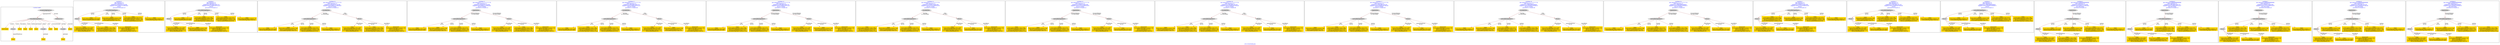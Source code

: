 digraph n0 {
fontcolor="blue"
remincross="true"
label="s10-s-18-artworks.json"
subgraph cluster_0 {
label="1-correct model"
n2[style="filled",color="white",fillcolor="lightgray",label="CulturalHeritageObject1"];
n3[shape="plaintext",style="filled",fillcolor="gold",label="dateCreated"];
n4[style="filled",color="white",fillcolor="lightgray",label="Person1"];
n5[shape="plaintext",style="filled",fillcolor="gold",label="values"];
n6[shape="plaintext",style="filled",fillcolor="gold",label="values"];
n7[shape="plaintext",style="filled",fillcolor="gold",label="values"];
n8[shape="plaintext",style="filled",fillcolor="gold",label="values"];
n9[style="filled",color="white",fillcolor="lightgray",label="Concept1"];
n10[shape="plaintext",style="filled",fillcolor="gold",label="values"];
n11[shape="plaintext",style="filled",fillcolor="gold",label="values"];
n12[style="filled",color="white",fillcolor="lightgray",label="Concept2"];
n13[shape="plaintext",style="filled",fillcolor="gold",label="values"];
n14[style="filled",color="white",fillcolor="lightgray",label="EuropeanaAggregation1"];
n15[style="filled",color="white",fillcolor="lightgray",label="WebResource1"];
n16[shape="plaintext",style="filled",fillcolor="gold",label="values"];
n17[shape="plaintext",style="filled",fillcolor="gold",label="values"];
n18[shape="plaintext",style="filled",fillcolor="gold",label="values"];
}
subgraph cluster_1 {
label="candidate 0\nlink coherence:1.0\nnode coherence:1.0\nconfidence:0.4618207817421082\nmapping score:0.6063212129616552\ncost:8.0\n-precision:0.38-recall:0.19"
n20[style="filled",color="white",fillcolor="lightgray",label="CulturalHeritageObject1"];
n21[style="filled",color="white",fillcolor="lightgray",label="Person1"];
n22[shape="plaintext",style="filled",fillcolor="gold",label="values\n[CulturalHeritageObject,title,0.999]\n[Person,nameOfThePerson,0.001]\n[CulturalHeritageObject,medium,0.001]\n[Person,dateOfDeath,0.0]"];
n23[shape="plaintext",style="filled",fillcolor="gold",label="values\n[CulturalHeritageObject,title,0.396]\n[CulturalHeritageObject,extent,0.296]\n[Person,nameOfThePerson,0.279]\n[CulturalHeritageObject,medium,0.028]"];
n24[shape="plaintext",style="filled",fillcolor="gold",label="values\n[CulturalHeritageObject,title,0.932]\n[Person,nameOfThePerson,0.068]"];
n25[shape="plaintext",style="filled",fillcolor="gold",label="values\n[CulturalHeritageObject,extent,0.789]\n[Person,nameOfThePerson,0.201]\n[CulturalHeritageObject,title,0.01]"];
n26[shape="plaintext",style="filled",fillcolor="gold",label="dateCreated\n[CulturalHeritageObject,created,0.758]\n[Person,dateOfBirth,0.127]\n[Person,dateOfDeath,0.115]\n[CulturalHeritageObject,title,0.0]"];
n27[shape="plaintext",style="filled",fillcolor="gold",label="values\n[CulturalHeritageObject,title,0.674]\n[CulturalHeritageObject,extent,0.142]\n[CulturalHeritageObject,created,0.105]\n[Person,nameOfThePerson,0.079]"];
n28[shape="plaintext",style="filled",fillcolor="gold",label="values\n[CulturalHeritageObject,medium,1.0]\n[CulturalHeritageObject,title,0.0]"];
}
subgraph cluster_2 {
label="candidate 1\nlink coherence:1.0\nnode coherence:1.0\nconfidence:0.3801396132007179\nmapping score:0.5790941567811917\ncost:8.0\n-precision:0.25-recall:0.12"
n30[style="filled",color="white",fillcolor="lightgray",label="CulturalHeritageObject1"];
n31[style="filled",color="white",fillcolor="lightgray",label="Person1"];
n32[shape="plaintext",style="filled",fillcolor="gold",label="values\n[CulturalHeritageObject,title,0.999]\n[Person,nameOfThePerson,0.001]\n[CulturalHeritageObject,medium,0.001]\n[Person,dateOfDeath,0.0]"];
n33[shape="plaintext",style="filled",fillcolor="gold",label="values\n[CulturalHeritageObject,extent,0.789]\n[Person,nameOfThePerson,0.201]\n[CulturalHeritageObject,title,0.01]"];
n34[shape="plaintext",style="filled",fillcolor="gold",label="values\n[CulturalHeritageObject,title,0.932]\n[Person,nameOfThePerson,0.068]"];
n35[shape="plaintext",style="filled",fillcolor="gold",label="dateCreated\n[CulturalHeritageObject,created,0.758]\n[Person,dateOfBirth,0.127]\n[Person,dateOfDeath,0.115]\n[CulturalHeritageObject,title,0.0]"];
n36[shape="plaintext",style="filled",fillcolor="gold",label="values\n[CulturalHeritageObject,title,0.396]\n[CulturalHeritageObject,extent,0.296]\n[Person,nameOfThePerson,0.279]\n[CulturalHeritageObject,medium,0.028]"];
n37[shape="plaintext",style="filled",fillcolor="gold",label="values\n[CulturalHeritageObject,title,0.674]\n[CulturalHeritageObject,extent,0.142]\n[CulturalHeritageObject,created,0.105]\n[Person,nameOfThePerson,0.079]"];
n38[shape="plaintext",style="filled",fillcolor="gold",label="values\n[CulturalHeritageObject,medium,1.0]\n[CulturalHeritageObject,title,0.0]"];
}
subgraph cluster_3 {
label="candidate 10\nlink coherence:0.7777777777777778\nnode coherence:1.0\nconfidence:0.4618207817421082\nmapping score:0.6063212129616552\ncost:207.010002\n-precision:0.22-recall:0.12"
n40[style="filled",color="white",fillcolor="lightgray",label="ProvidedCHO1"];
n41[style="filled",color="white",fillcolor="lightgray",label="CulturalHeritageObject1"];
n42[style="filled",color="white",fillcolor="lightgray",label="Person1"];
n43[shape="plaintext",style="filled",fillcolor="gold",label="values\n[CulturalHeritageObject,title,0.999]\n[Person,nameOfThePerson,0.001]\n[CulturalHeritageObject,medium,0.001]\n[Person,dateOfDeath,0.0]"];
n44[shape="plaintext",style="filled",fillcolor="gold",label="values\n[CulturalHeritageObject,title,0.396]\n[CulturalHeritageObject,extent,0.296]\n[Person,nameOfThePerson,0.279]\n[CulturalHeritageObject,medium,0.028]"];
n45[shape="plaintext",style="filled",fillcolor="gold",label="values\n[CulturalHeritageObject,title,0.932]\n[Person,nameOfThePerson,0.068]"];
n46[shape="plaintext",style="filled",fillcolor="gold",label="values\n[CulturalHeritageObject,extent,0.789]\n[Person,nameOfThePerson,0.201]\n[CulturalHeritageObject,title,0.01]"];
n47[shape="plaintext",style="filled",fillcolor="gold",label="dateCreated\n[CulturalHeritageObject,created,0.758]\n[Person,dateOfBirth,0.127]\n[Person,dateOfDeath,0.115]\n[CulturalHeritageObject,title,0.0]"];
n48[shape="plaintext",style="filled",fillcolor="gold",label="values\n[CulturalHeritageObject,title,0.674]\n[CulturalHeritageObject,extent,0.142]\n[CulturalHeritageObject,created,0.105]\n[Person,nameOfThePerson,0.079]"];
n49[shape="plaintext",style="filled",fillcolor="gold",label="values\n[CulturalHeritageObject,medium,1.0]\n[CulturalHeritageObject,title,0.0]"];
}
subgraph cluster_4 {
label="candidate 11\nlink coherence:0.7777777777777778\nnode coherence:1.0\nconfidence:0.4618207817421082\nmapping score:0.6063212129616552\ncost:207.020004\n-precision:0.22-recall:0.12"
n51[style="filled",color="white",fillcolor="lightgray",label="Organization1"];
n52[style="filled",color="white",fillcolor="lightgray",label="CulturalHeritageObject1"];
n53[style="filled",color="white",fillcolor="lightgray",label="Person1"];
n54[shape="plaintext",style="filled",fillcolor="gold",label="values\n[CulturalHeritageObject,title,0.999]\n[Person,nameOfThePerson,0.001]\n[CulturalHeritageObject,medium,0.001]\n[Person,dateOfDeath,0.0]"];
n55[shape="plaintext",style="filled",fillcolor="gold",label="values\n[CulturalHeritageObject,title,0.396]\n[CulturalHeritageObject,extent,0.296]\n[Person,nameOfThePerson,0.279]\n[CulturalHeritageObject,medium,0.028]"];
n56[shape="plaintext",style="filled",fillcolor="gold",label="values\n[CulturalHeritageObject,title,0.932]\n[Person,nameOfThePerson,0.068]"];
n57[shape="plaintext",style="filled",fillcolor="gold",label="values\n[CulturalHeritageObject,extent,0.789]\n[Person,nameOfThePerson,0.201]\n[CulturalHeritageObject,title,0.01]"];
n58[shape="plaintext",style="filled",fillcolor="gold",label="dateCreated\n[CulturalHeritageObject,created,0.758]\n[Person,dateOfBirth,0.127]\n[Person,dateOfDeath,0.115]\n[CulturalHeritageObject,title,0.0]"];
n59[shape="plaintext",style="filled",fillcolor="gold",label="values\n[CulturalHeritageObject,title,0.674]\n[CulturalHeritageObject,extent,0.142]\n[CulturalHeritageObject,created,0.105]\n[Person,nameOfThePerson,0.079]"];
n60[shape="plaintext",style="filled",fillcolor="gold",label="values\n[CulturalHeritageObject,medium,1.0]\n[CulturalHeritageObject,title,0.0]"];
}
subgraph cluster_5 {
label="candidate 12\nlink coherence:0.7777777777777778\nnode coherence:1.0\nconfidence:0.3801396132007179\nmapping score:0.5790941567811917\ncost:207.010002\n-precision:0.11-recall:0.06"
n62[style="filled",color="white",fillcolor="lightgray",label="ProvidedCHO1"];
n63[style="filled",color="white",fillcolor="lightgray",label="CulturalHeritageObject1"];
n64[style="filled",color="white",fillcolor="lightgray",label="Person1"];
n65[shape="plaintext",style="filled",fillcolor="gold",label="values\n[CulturalHeritageObject,title,0.999]\n[Person,nameOfThePerson,0.001]\n[CulturalHeritageObject,medium,0.001]\n[Person,dateOfDeath,0.0]"];
n66[shape="plaintext",style="filled",fillcolor="gold",label="values\n[CulturalHeritageObject,extent,0.789]\n[Person,nameOfThePerson,0.201]\n[CulturalHeritageObject,title,0.01]"];
n67[shape="plaintext",style="filled",fillcolor="gold",label="values\n[CulturalHeritageObject,title,0.932]\n[Person,nameOfThePerson,0.068]"];
n68[shape="plaintext",style="filled",fillcolor="gold",label="dateCreated\n[CulturalHeritageObject,created,0.758]\n[Person,dateOfBirth,0.127]\n[Person,dateOfDeath,0.115]\n[CulturalHeritageObject,title,0.0]"];
n69[shape="plaintext",style="filled",fillcolor="gold",label="values\n[CulturalHeritageObject,title,0.396]\n[CulturalHeritageObject,extent,0.296]\n[Person,nameOfThePerson,0.279]\n[CulturalHeritageObject,medium,0.028]"];
n70[shape="plaintext",style="filled",fillcolor="gold",label="values\n[CulturalHeritageObject,title,0.674]\n[CulturalHeritageObject,extent,0.142]\n[CulturalHeritageObject,created,0.105]\n[Person,nameOfThePerson,0.079]"];
n71[shape="plaintext",style="filled",fillcolor="gold",label="values\n[CulturalHeritageObject,medium,1.0]\n[CulturalHeritageObject,title,0.0]"];
}
subgraph cluster_6 {
label="candidate 13\nlink coherence:0.7777777777777778\nnode coherence:1.0\nconfidence:0.3801396132007179\nmapping score:0.5790941567811917\ncost:207.020004\n-precision:0.11-recall:0.06"
n73[style="filled",color="white",fillcolor="lightgray",label="Organization1"];
n74[style="filled",color="white",fillcolor="lightgray",label="CulturalHeritageObject1"];
n75[style="filled",color="white",fillcolor="lightgray",label="Person1"];
n76[shape="plaintext",style="filled",fillcolor="gold",label="values\n[CulturalHeritageObject,title,0.999]\n[Person,nameOfThePerson,0.001]\n[CulturalHeritageObject,medium,0.001]\n[Person,dateOfDeath,0.0]"];
n77[shape="plaintext",style="filled",fillcolor="gold",label="values\n[CulturalHeritageObject,extent,0.789]\n[Person,nameOfThePerson,0.201]\n[CulturalHeritageObject,title,0.01]"];
n78[shape="plaintext",style="filled",fillcolor="gold",label="values\n[CulturalHeritageObject,title,0.932]\n[Person,nameOfThePerson,0.068]"];
n79[shape="plaintext",style="filled",fillcolor="gold",label="dateCreated\n[CulturalHeritageObject,created,0.758]\n[Person,dateOfBirth,0.127]\n[Person,dateOfDeath,0.115]\n[CulturalHeritageObject,title,0.0]"];
n80[shape="plaintext",style="filled",fillcolor="gold",label="values\n[CulturalHeritageObject,title,0.396]\n[CulturalHeritageObject,extent,0.296]\n[Person,nameOfThePerson,0.279]\n[CulturalHeritageObject,medium,0.028]"];
n81[shape="plaintext",style="filled",fillcolor="gold",label="values\n[CulturalHeritageObject,title,0.674]\n[CulturalHeritageObject,extent,0.142]\n[CulturalHeritageObject,created,0.105]\n[Person,nameOfThePerson,0.079]"];
n82[shape="plaintext",style="filled",fillcolor="gold",label="values\n[CulturalHeritageObject,medium,1.0]\n[CulturalHeritageObject,title,0.0]"];
}
subgraph cluster_7 {
label="candidate 14\nlink coherence:0.7777777777777778\nnode coherence:1.0\nconfidence:0.3550811524627063\nmapping score:0.5707413365351878\ncost:207.010002\n-precision:0.22-recall:0.12"
n84[style="filled",color="white",fillcolor="lightgray",label="ProvidedCHO1"];
n85[style="filled",color="white",fillcolor="lightgray",label="CulturalHeritageObject1"];
n86[style="filled",color="white",fillcolor="lightgray",label="Person1"];
n87[shape="plaintext",style="filled",fillcolor="gold",label="values\n[CulturalHeritageObject,title,0.999]\n[Person,nameOfThePerson,0.001]\n[CulturalHeritageObject,medium,0.001]\n[Person,dateOfDeath,0.0]"];
n88[shape="plaintext",style="filled",fillcolor="gold",label="values\n[CulturalHeritageObject,title,0.932]\n[Person,nameOfThePerson,0.068]"];
n89[shape="plaintext",style="filled",fillcolor="gold",label="values\n[CulturalHeritageObject,title,0.396]\n[CulturalHeritageObject,extent,0.296]\n[Person,nameOfThePerson,0.279]\n[CulturalHeritageObject,medium,0.028]"];
n90[shape="plaintext",style="filled",fillcolor="gold",label="values\n[CulturalHeritageObject,extent,0.789]\n[Person,nameOfThePerson,0.201]\n[CulturalHeritageObject,title,0.01]"];
n91[shape="plaintext",style="filled",fillcolor="gold",label="dateCreated\n[CulturalHeritageObject,created,0.758]\n[Person,dateOfBirth,0.127]\n[Person,dateOfDeath,0.115]\n[CulturalHeritageObject,title,0.0]"];
n92[shape="plaintext",style="filled",fillcolor="gold",label="values\n[CulturalHeritageObject,title,0.674]\n[CulturalHeritageObject,extent,0.142]\n[CulturalHeritageObject,created,0.105]\n[Person,nameOfThePerson,0.079]"];
n93[shape="plaintext",style="filled",fillcolor="gold",label="values\n[CulturalHeritageObject,medium,1.0]\n[CulturalHeritageObject,title,0.0]"];
}
subgraph cluster_8 {
label="candidate 15\nlink coherence:0.7777777777777778\nnode coherence:1.0\nconfidence:0.3550811524627063\nmapping score:0.5707413365351878\ncost:207.020004\n-precision:0.22-recall:0.12"
n95[style="filled",color="white",fillcolor="lightgray",label="Organization1"];
n96[style="filled",color="white",fillcolor="lightgray",label="CulturalHeritageObject1"];
n97[style="filled",color="white",fillcolor="lightgray",label="Person1"];
n98[shape="plaintext",style="filled",fillcolor="gold",label="values\n[CulturalHeritageObject,title,0.999]\n[Person,nameOfThePerson,0.001]\n[CulturalHeritageObject,medium,0.001]\n[Person,dateOfDeath,0.0]"];
n99[shape="plaintext",style="filled",fillcolor="gold",label="values\n[CulturalHeritageObject,title,0.932]\n[Person,nameOfThePerson,0.068]"];
n100[shape="plaintext",style="filled",fillcolor="gold",label="values\n[CulturalHeritageObject,title,0.396]\n[CulturalHeritageObject,extent,0.296]\n[Person,nameOfThePerson,0.279]\n[CulturalHeritageObject,medium,0.028]"];
n101[shape="plaintext",style="filled",fillcolor="gold",label="values\n[CulturalHeritageObject,extent,0.789]\n[Person,nameOfThePerson,0.201]\n[CulturalHeritageObject,title,0.01]"];
n102[shape="plaintext",style="filled",fillcolor="gold",label="dateCreated\n[CulturalHeritageObject,created,0.758]\n[Person,dateOfBirth,0.127]\n[Person,dateOfDeath,0.115]\n[CulturalHeritageObject,title,0.0]"];
n103[shape="plaintext",style="filled",fillcolor="gold",label="values\n[CulturalHeritageObject,title,0.674]\n[CulturalHeritageObject,extent,0.142]\n[CulturalHeritageObject,created,0.105]\n[Person,nameOfThePerson,0.079]"];
n104[shape="plaintext",style="filled",fillcolor="gold",label="values\n[CulturalHeritageObject,medium,1.0]\n[CulturalHeritageObject,title,0.0]"];
}
subgraph cluster_9 {
label="candidate 16\nlink coherence:0.7777777777777778\nnode coherence:1.0\nconfidence:0.2293746971027197\nmapping score:0.5288391847485256\ncost:207.010002\n-precision:0.11-recall:0.06"
n106[style="filled",color="white",fillcolor="lightgray",label="ProvidedCHO1"];
n107[style="filled",color="white",fillcolor="lightgray",label="CulturalHeritageObject1"];
n108[style="filled",color="white",fillcolor="lightgray",label="Person1"];
n109[shape="plaintext",style="filled",fillcolor="gold",label="values\n[CulturalHeritageObject,title,0.999]\n[Person,nameOfThePerson,0.001]\n[CulturalHeritageObject,medium,0.001]\n[Person,dateOfDeath,0.0]"];
n110[shape="plaintext",style="filled",fillcolor="gold",label="values\n[CulturalHeritageObject,title,0.932]\n[Person,nameOfThePerson,0.068]"];
n111[shape="plaintext",style="filled",fillcolor="gold",label="values\n[CulturalHeritageObject,extent,0.789]\n[Person,nameOfThePerson,0.201]\n[CulturalHeritageObject,title,0.01]"];
n112[shape="plaintext",style="filled",fillcolor="gold",label="dateCreated\n[CulturalHeritageObject,created,0.758]\n[Person,dateOfBirth,0.127]\n[Person,dateOfDeath,0.115]\n[CulturalHeritageObject,title,0.0]"];
n113[shape="plaintext",style="filled",fillcolor="gold",label="values\n[CulturalHeritageObject,title,0.396]\n[CulturalHeritageObject,extent,0.296]\n[Person,nameOfThePerson,0.279]\n[CulturalHeritageObject,medium,0.028]"];
n114[shape="plaintext",style="filled",fillcolor="gold",label="values\n[CulturalHeritageObject,title,0.674]\n[CulturalHeritageObject,extent,0.142]\n[CulturalHeritageObject,created,0.105]\n[Person,nameOfThePerson,0.079]"];
n115[shape="plaintext",style="filled",fillcolor="gold",label="values\n[CulturalHeritageObject,medium,1.0]\n[CulturalHeritageObject,title,0.0]"];
}
subgraph cluster_10 {
label="candidate 17\nlink coherence:0.7777777777777778\nnode coherence:1.0\nconfidence:0.2293746971027197\nmapping score:0.5288391847485256\ncost:207.020004\n-precision:0.11-recall:0.06"
n117[style="filled",color="white",fillcolor="lightgray",label="Organization1"];
n118[style="filled",color="white",fillcolor="lightgray",label="CulturalHeritageObject1"];
n119[style="filled",color="white",fillcolor="lightgray",label="Person1"];
n120[shape="plaintext",style="filled",fillcolor="gold",label="values\n[CulturalHeritageObject,title,0.999]\n[Person,nameOfThePerson,0.001]\n[CulturalHeritageObject,medium,0.001]\n[Person,dateOfDeath,0.0]"];
n121[shape="plaintext",style="filled",fillcolor="gold",label="values\n[CulturalHeritageObject,title,0.932]\n[Person,nameOfThePerson,0.068]"];
n122[shape="plaintext",style="filled",fillcolor="gold",label="values\n[CulturalHeritageObject,extent,0.789]\n[Person,nameOfThePerson,0.201]\n[CulturalHeritageObject,title,0.01]"];
n123[shape="plaintext",style="filled",fillcolor="gold",label="dateCreated\n[CulturalHeritageObject,created,0.758]\n[Person,dateOfBirth,0.127]\n[Person,dateOfDeath,0.115]\n[CulturalHeritageObject,title,0.0]"];
n124[shape="plaintext",style="filled",fillcolor="gold",label="values\n[CulturalHeritageObject,title,0.396]\n[CulturalHeritageObject,extent,0.296]\n[Person,nameOfThePerson,0.279]\n[CulturalHeritageObject,medium,0.028]"];
n125[shape="plaintext",style="filled",fillcolor="gold",label="values\n[CulturalHeritageObject,title,0.674]\n[CulturalHeritageObject,extent,0.142]\n[CulturalHeritageObject,created,0.105]\n[Person,nameOfThePerson,0.079]"];
n126[shape="plaintext",style="filled",fillcolor="gold",label="values\n[CulturalHeritageObject,medium,1.0]\n[CulturalHeritageObject,title,0.0]"];
}
subgraph cluster_11 {
label="candidate 18\nlink coherence:0.7777777777777778\nnode coherence:1.0\nconfidence:0.15964259834506447\nmapping score:0.5055951518293073\ncost:207.010002\n-precision:0.11-recall:0.06"
n128[style="filled",color="white",fillcolor="lightgray",label="ProvidedCHO1"];
n129[style="filled",color="white",fillcolor="lightgray",label="CulturalHeritageObject1"];
n130[style="filled",color="white",fillcolor="lightgray",label="Person1"];
n131[shape="plaintext",style="filled",fillcolor="gold",label="values\n[CulturalHeritageObject,title,0.999]\n[Person,nameOfThePerson,0.001]\n[CulturalHeritageObject,medium,0.001]\n[Person,dateOfDeath,0.0]"];
n132[shape="plaintext",style="filled",fillcolor="gold",label="values\n[CulturalHeritageObject,title,0.932]\n[Person,nameOfThePerson,0.068]"];
n133[shape="plaintext",style="filled",fillcolor="gold",label="values\n[CulturalHeritageObject,medium,1.0]\n[CulturalHeritageObject,title,0.0]"];
n134[shape="plaintext",style="filled",fillcolor="gold",label="values\n[CulturalHeritageObject,extent,0.789]\n[Person,nameOfThePerson,0.201]\n[CulturalHeritageObject,title,0.01]"];
n135[shape="plaintext",style="filled",fillcolor="gold",label="dateCreated\n[CulturalHeritageObject,created,0.758]\n[Person,dateOfBirth,0.127]\n[Person,dateOfDeath,0.115]\n[CulturalHeritageObject,title,0.0]"];
n136[shape="plaintext",style="filled",fillcolor="gold",label="values\n[CulturalHeritageObject,title,0.674]\n[CulturalHeritageObject,extent,0.142]\n[CulturalHeritageObject,created,0.105]\n[Person,nameOfThePerson,0.079]"];
n137[shape="plaintext",style="filled",fillcolor="gold",label="values\n[CulturalHeritageObject,title,0.396]\n[CulturalHeritageObject,extent,0.296]\n[Person,nameOfThePerson,0.279]\n[CulturalHeritageObject,medium,0.028]"];
}
subgraph cluster_12 {
label="candidate 19\nlink coherence:0.7777777777777778\nnode coherence:1.0\nconfidence:0.15964259834506447\nmapping score:0.5055951518293073\ncost:207.020004\n-precision:0.11-recall:0.06"
n139[style="filled",color="white",fillcolor="lightgray",label="Organization1"];
n140[style="filled",color="white",fillcolor="lightgray",label="CulturalHeritageObject1"];
n141[style="filled",color="white",fillcolor="lightgray",label="Person1"];
n142[shape="plaintext",style="filled",fillcolor="gold",label="values\n[CulturalHeritageObject,title,0.999]\n[Person,nameOfThePerson,0.001]\n[CulturalHeritageObject,medium,0.001]\n[Person,dateOfDeath,0.0]"];
n143[shape="plaintext",style="filled",fillcolor="gold",label="values\n[CulturalHeritageObject,title,0.932]\n[Person,nameOfThePerson,0.068]"];
n144[shape="plaintext",style="filled",fillcolor="gold",label="values\n[CulturalHeritageObject,medium,1.0]\n[CulturalHeritageObject,title,0.0]"];
n145[shape="plaintext",style="filled",fillcolor="gold",label="values\n[CulturalHeritageObject,extent,0.789]\n[Person,nameOfThePerson,0.201]\n[CulturalHeritageObject,title,0.01]"];
n146[shape="plaintext",style="filled",fillcolor="gold",label="dateCreated\n[CulturalHeritageObject,created,0.758]\n[Person,dateOfBirth,0.127]\n[Person,dateOfDeath,0.115]\n[CulturalHeritageObject,title,0.0]"];
n147[shape="plaintext",style="filled",fillcolor="gold",label="values\n[CulturalHeritageObject,title,0.674]\n[CulturalHeritageObject,extent,0.142]\n[CulturalHeritageObject,created,0.105]\n[Person,nameOfThePerson,0.079]"];
n148[shape="plaintext",style="filled",fillcolor="gold",label="values\n[CulturalHeritageObject,title,0.396]\n[CulturalHeritageObject,extent,0.296]\n[Person,nameOfThePerson,0.279]\n[CulturalHeritageObject,medium,0.028]"];
}
subgraph cluster_13 {
label="candidate 2\nlink coherence:1.0\nnode coherence:1.0\nconfidence:0.3550811524627063\nmapping score:0.5707413365351878\ncost:8.0\n-precision:0.38-recall:0.19"
n150[style="filled",color="white",fillcolor="lightgray",label="CulturalHeritageObject1"];
n151[style="filled",color="white",fillcolor="lightgray",label="Person1"];
n152[shape="plaintext",style="filled",fillcolor="gold",label="values\n[CulturalHeritageObject,title,0.999]\n[Person,nameOfThePerson,0.001]\n[CulturalHeritageObject,medium,0.001]\n[Person,dateOfDeath,0.0]"];
n153[shape="plaintext",style="filled",fillcolor="gold",label="values\n[CulturalHeritageObject,title,0.932]\n[Person,nameOfThePerson,0.068]"];
n154[shape="plaintext",style="filled",fillcolor="gold",label="values\n[CulturalHeritageObject,title,0.396]\n[CulturalHeritageObject,extent,0.296]\n[Person,nameOfThePerson,0.279]\n[CulturalHeritageObject,medium,0.028]"];
n155[shape="plaintext",style="filled",fillcolor="gold",label="values\n[CulturalHeritageObject,extent,0.789]\n[Person,nameOfThePerson,0.201]\n[CulturalHeritageObject,title,0.01]"];
n156[shape="plaintext",style="filled",fillcolor="gold",label="dateCreated\n[CulturalHeritageObject,created,0.758]\n[Person,dateOfBirth,0.127]\n[Person,dateOfDeath,0.115]\n[CulturalHeritageObject,title,0.0]"];
n157[shape="plaintext",style="filled",fillcolor="gold",label="values\n[CulturalHeritageObject,title,0.674]\n[CulturalHeritageObject,extent,0.142]\n[CulturalHeritageObject,created,0.105]\n[Person,nameOfThePerson,0.079]"];
n158[shape="plaintext",style="filled",fillcolor="gold",label="values\n[CulturalHeritageObject,medium,1.0]\n[CulturalHeritageObject,title,0.0]"];
}
subgraph cluster_14 {
label="candidate 3\nlink coherence:1.0\nnode coherence:1.0\nconfidence:0.2293746971027197\nmapping score:0.5288391847485256\ncost:8.0\n-precision:0.25-recall:0.12"
n160[style="filled",color="white",fillcolor="lightgray",label="CulturalHeritageObject1"];
n161[style="filled",color="white",fillcolor="lightgray",label="Person1"];
n162[shape="plaintext",style="filled",fillcolor="gold",label="values\n[CulturalHeritageObject,title,0.999]\n[Person,nameOfThePerson,0.001]\n[CulturalHeritageObject,medium,0.001]\n[Person,dateOfDeath,0.0]"];
n163[shape="plaintext",style="filled",fillcolor="gold",label="values\n[CulturalHeritageObject,title,0.932]\n[Person,nameOfThePerson,0.068]"];
n164[shape="plaintext",style="filled",fillcolor="gold",label="values\n[CulturalHeritageObject,extent,0.789]\n[Person,nameOfThePerson,0.201]\n[CulturalHeritageObject,title,0.01]"];
n165[shape="plaintext",style="filled",fillcolor="gold",label="dateCreated\n[CulturalHeritageObject,created,0.758]\n[Person,dateOfBirth,0.127]\n[Person,dateOfDeath,0.115]\n[CulturalHeritageObject,title,0.0]"];
n166[shape="plaintext",style="filled",fillcolor="gold",label="values\n[CulturalHeritageObject,title,0.396]\n[CulturalHeritageObject,extent,0.296]\n[Person,nameOfThePerson,0.279]\n[CulturalHeritageObject,medium,0.028]"];
n167[shape="plaintext",style="filled",fillcolor="gold",label="values\n[CulturalHeritageObject,title,0.674]\n[CulturalHeritageObject,extent,0.142]\n[CulturalHeritageObject,created,0.105]\n[Person,nameOfThePerson,0.079]"];
n168[shape="plaintext",style="filled",fillcolor="gold",label="values\n[CulturalHeritageObject,medium,1.0]\n[CulturalHeritageObject,title,0.0]"];
}
subgraph cluster_15 {
label="candidate 4\nlink coherence:1.0\nnode coherence:1.0\nconfidence:0.15964259834506447\nmapping score:0.5055951518293073\ncost:8.0\n-precision:0.25-recall:0.12"
n170[style="filled",color="white",fillcolor="lightgray",label="CulturalHeritageObject1"];
n171[style="filled",color="white",fillcolor="lightgray",label="Person1"];
n172[shape="plaintext",style="filled",fillcolor="gold",label="values\n[CulturalHeritageObject,title,0.999]\n[Person,nameOfThePerson,0.001]\n[CulturalHeritageObject,medium,0.001]\n[Person,dateOfDeath,0.0]"];
n173[shape="plaintext",style="filled",fillcolor="gold",label="values\n[CulturalHeritageObject,title,0.932]\n[Person,nameOfThePerson,0.068]"];
n174[shape="plaintext",style="filled",fillcolor="gold",label="values\n[CulturalHeritageObject,medium,1.0]\n[CulturalHeritageObject,title,0.0]"];
n175[shape="plaintext",style="filled",fillcolor="gold",label="values\n[CulturalHeritageObject,extent,0.789]\n[Person,nameOfThePerson,0.201]\n[CulturalHeritageObject,title,0.01]"];
n176[shape="plaintext",style="filled",fillcolor="gold",label="dateCreated\n[CulturalHeritageObject,created,0.758]\n[Person,dateOfBirth,0.127]\n[Person,dateOfDeath,0.115]\n[CulturalHeritageObject,title,0.0]"];
n177[shape="plaintext",style="filled",fillcolor="gold",label="values\n[CulturalHeritageObject,title,0.674]\n[CulturalHeritageObject,extent,0.142]\n[CulturalHeritageObject,created,0.105]\n[Person,nameOfThePerson,0.079]"];
n178[shape="plaintext",style="filled",fillcolor="gold",label="values\n[CulturalHeritageObject,title,0.396]\n[CulturalHeritageObject,extent,0.296]\n[Person,nameOfThePerson,0.279]\n[CulturalHeritageObject,medium,0.028]"];
}
subgraph cluster_16 {
label="candidate 5\nlink coherence:0.8888888888888888\nnode coherence:1.0\nconfidence:0.4618207817421082\nmapping score:0.6063212129616552\ncost:108.010002\n-precision:0.33-recall:0.19"
n180[style="filled",color="white",fillcolor="lightgray",label="CulturalHeritageObject1"];
n181[style="filled",color="white",fillcolor="lightgray",label="Person1"];
n182[style="filled",color="white",fillcolor="lightgray",label="Organization1"];
n183[shape="plaintext",style="filled",fillcolor="gold",label="values\n[CulturalHeritageObject,title,0.999]\n[Person,nameOfThePerson,0.001]\n[CulturalHeritageObject,medium,0.001]\n[Person,dateOfDeath,0.0]"];
n184[shape="plaintext",style="filled",fillcolor="gold",label="values\n[CulturalHeritageObject,title,0.396]\n[CulturalHeritageObject,extent,0.296]\n[Person,nameOfThePerson,0.279]\n[CulturalHeritageObject,medium,0.028]"];
n185[shape="plaintext",style="filled",fillcolor="gold",label="values\n[CulturalHeritageObject,title,0.932]\n[Person,nameOfThePerson,0.068]"];
n186[shape="plaintext",style="filled",fillcolor="gold",label="values\n[CulturalHeritageObject,extent,0.789]\n[Person,nameOfThePerson,0.201]\n[CulturalHeritageObject,title,0.01]"];
n187[shape="plaintext",style="filled",fillcolor="gold",label="dateCreated\n[CulturalHeritageObject,created,0.758]\n[Person,dateOfBirth,0.127]\n[Person,dateOfDeath,0.115]\n[CulturalHeritageObject,title,0.0]"];
n188[shape="plaintext",style="filled",fillcolor="gold",label="values\n[CulturalHeritageObject,title,0.674]\n[CulturalHeritageObject,extent,0.142]\n[CulturalHeritageObject,created,0.105]\n[Person,nameOfThePerson,0.079]"];
n189[shape="plaintext",style="filled",fillcolor="gold",label="values\n[CulturalHeritageObject,medium,1.0]\n[CulturalHeritageObject,title,0.0]"];
}
subgraph cluster_17 {
label="candidate 6\nlink coherence:0.8888888888888888\nnode coherence:1.0\nconfidence:0.3801396132007179\nmapping score:0.5790941567811917\ncost:108.010002\n-precision:0.22-recall:0.12"
n191[style="filled",color="white",fillcolor="lightgray",label="CulturalHeritageObject1"];
n192[style="filled",color="white",fillcolor="lightgray",label="Person1"];
n193[style="filled",color="white",fillcolor="lightgray",label="Organization1"];
n194[shape="plaintext",style="filled",fillcolor="gold",label="values\n[CulturalHeritageObject,title,0.999]\n[Person,nameOfThePerson,0.001]\n[CulturalHeritageObject,medium,0.001]\n[Person,dateOfDeath,0.0]"];
n195[shape="plaintext",style="filled",fillcolor="gold",label="values\n[CulturalHeritageObject,extent,0.789]\n[Person,nameOfThePerson,0.201]\n[CulturalHeritageObject,title,0.01]"];
n196[shape="plaintext",style="filled",fillcolor="gold",label="values\n[CulturalHeritageObject,title,0.932]\n[Person,nameOfThePerson,0.068]"];
n197[shape="plaintext",style="filled",fillcolor="gold",label="dateCreated\n[CulturalHeritageObject,created,0.758]\n[Person,dateOfBirth,0.127]\n[Person,dateOfDeath,0.115]\n[CulturalHeritageObject,title,0.0]"];
n198[shape="plaintext",style="filled",fillcolor="gold",label="values\n[CulturalHeritageObject,title,0.396]\n[CulturalHeritageObject,extent,0.296]\n[Person,nameOfThePerson,0.279]\n[CulturalHeritageObject,medium,0.028]"];
n199[shape="plaintext",style="filled",fillcolor="gold",label="values\n[CulturalHeritageObject,title,0.674]\n[CulturalHeritageObject,extent,0.142]\n[CulturalHeritageObject,created,0.105]\n[Person,nameOfThePerson,0.079]"];
n200[shape="plaintext",style="filled",fillcolor="gold",label="values\n[CulturalHeritageObject,medium,1.0]\n[CulturalHeritageObject,title,0.0]"];
}
subgraph cluster_18 {
label="candidate 7\nlink coherence:0.8888888888888888\nnode coherence:1.0\nconfidence:0.3550811524627063\nmapping score:0.5707413365351878\ncost:108.010002\n-precision:0.33-recall:0.19"
n202[style="filled",color="white",fillcolor="lightgray",label="CulturalHeritageObject1"];
n203[style="filled",color="white",fillcolor="lightgray",label="Person1"];
n204[style="filled",color="white",fillcolor="lightgray",label="Organization1"];
n205[shape="plaintext",style="filled",fillcolor="gold",label="values\n[CulturalHeritageObject,title,0.999]\n[Person,nameOfThePerson,0.001]\n[CulturalHeritageObject,medium,0.001]\n[Person,dateOfDeath,0.0]"];
n206[shape="plaintext",style="filled",fillcolor="gold",label="values\n[CulturalHeritageObject,title,0.932]\n[Person,nameOfThePerson,0.068]"];
n207[shape="plaintext",style="filled",fillcolor="gold",label="values\n[CulturalHeritageObject,title,0.396]\n[CulturalHeritageObject,extent,0.296]\n[Person,nameOfThePerson,0.279]\n[CulturalHeritageObject,medium,0.028]"];
n208[shape="plaintext",style="filled",fillcolor="gold",label="values\n[CulturalHeritageObject,extent,0.789]\n[Person,nameOfThePerson,0.201]\n[CulturalHeritageObject,title,0.01]"];
n209[shape="plaintext",style="filled",fillcolor="gold",label="dateCreated\n[CulturalHeritageObject,created,0.758]\n[Person,dateOfBirth,0.127]\n[Person,dateOfDeath,0.115]\n[CulturalHeritageObject,title,0.0]"];
n210[shape="plaintext",style="filled",fillcolor="gold",label="values\n[CulturalHeritageObject,title,0.674]\n[CulturalHeritageObject,extent,0.142]\n[CulturalHeritageObject,created,0.105]\n[Person,nameOfThePerson,0.079]"];
n211[shape="plaintext",style="filled",fillcolor="gold",label="values\n[CulturalHeritageObject,medium,1.0]\n[CulturalHeritageObject,title,0.0]"];
}
subgraph cluster_19 {
label="candidate 8\nlink coherence:0.8888888888888888\nnode coherence:1.0\nconfidence:0.2293746971027197\nmapping score:0.5288391847485256\ncost:108.010002\n-precision:0.22-recall:0.12"
n213[style="filled",color="white",fillcolor="lightgray",label="CulturalHeritageObject1"];
n214[style="filled",color="white",fillcolor="lightgray",label="Person1"];
n215[style="filled",color="white",fillcolor="lightgray",label="Organization1"];
n216[shape="plaintext",style="filled",fillcolor="gold",label="values\n[CulturalHeritageObject,title,0.999]\n[Person,nameOfThePerson,0.001]\n[CulturalHeritageObject,medium,0.001]\n[Person,dateOfDeath,0.0]"];
n217[shape="plaintext",style="filled",fillcolor="gold",label="values\n[CulturalHeritageObject,title,0.932]\n[Person,nameOfThePerson,0.068]"];
n218[shape="plaintext",style="filled",fillcolor="gold",label="values\n[CulturalHeritageObject,extent,0.789]\n[Person,nameOfThePerson,0.201]\n[CulturalHeritageObject,title,0.01]"];
n219[shape="plaintext",style="filled",fillcolor="gold",label="dateCreated\n[CulturalHeritageObject,created,0.758]\n[Person,dateOfBirth,0.127]\n[Person,dateOfDeath,0.115]\n[CulturalHeritageObject,title,0.0]"];
n220[shape="plaintext",style="filled",fillcolor="gold",label="values\n[CulturalHeritageObject,title,0.396]\n[CulturalHeritageObject,extent,0.296]\n[Person,nameOfThePerson,0.279]\n[CulturalHeritageObject,medium,0.028]"];
n221[shape="plaintext",style="filled",fillcolor="gold",label="values\n[CulturalHeritageObject,title,0.674]\n[CulturalHeritageObject,extent,0.142]\n[CulturalHeritageObject,created,0.105]\n[Person,nameOfThePerson,0.079]"];
n222[shape="plaintext",style="filled",fillcolor="gold",label="values\n[CulturalHeritageObject,medium,1.0]\n[CulturalHeritageObject,title,0.0]"];
}
subgraph cluster_20 {
label="candidate 9\nlink coherence:0.8888888888888888\nnode coherence:1.0\nconfidence:0.15964259834506447\nmapping score:0.5055951518293073\ncost:108.010002\n-precision:0.22-recall:0.12"
n224[style="filled",color="white",fillcolor="lightgray",label="CulturalHeritageObject1"];
n225[style="filled",color="white",fillcolor="lightgray",label="Person1"];
n226[style="filled",color="white",fillcolor="lightgray",label="Organization1"];
n227[shape="plaintext",style="filled",fillcolor="gold",label="values\n[CulturalHeritageObject,title,0.999]\n[Person,nameOfThePerson,0.001]\n[CulturalHeritageObject,medium,0.001]\n[Person,dateOfDeath,0.0]"];
n228[shape="plaintext",style="filled",fillcolor="gold",label="values\n[CulturalHeritageObject,title,0.932]\n[Person,nameOfThePerson,0.068]"];
n229[shape="plaintext",style="filled",fillcolor="gold",label="values\n[CulturalHeritageObject,medium,1.0]\n[CulturalHeritageObject,title,0.0]"];
n230[shape="plaintext",style="filled",fillcolor="gold",label="values\n[CulturalHeritageObject,extent,0.789]\n[Person,nameOfThePerson,0.201]\n[CulturalHeritageObject,title,0.01]"];
n231[shape="plaintext",style="filled",fillcolor="gold",label="dateCreated\n[CulturalHeritageObject,created,0.758]\n[Person,dateOfBirth,0.127]\n[Person,dateOfDeath,0.115]\n[CulturalHeritageObject,title,0.0]"];
n232[shape="plaintext",style="filled",fillcolor="gold",label="values\n[CulturalHeritageObject,title,0.674]\n[CulturalHeritageObject,extent,0.142]\n[CulturalHeritageObject,created,0.105]\n[Person,nameOfThePerson,0.079]"];
n233[shape="plaintext",style="filled",fillcolor="gold",label="values\n[CulturalHeritageObject,title,0.396]\n[CulturalHeritageObject,extent,0.296]\n[Person,nameOfThePerson,0.279]\n[CulturalHeritageObject,medium,0.028]"];
}
n2 -> n3[color="brown",fontcolor="black",label="created"]
n2 -> n4[color="brown",fontcolor="black",label="creator"]
n2 -> n5[color="brown",fontcolor="black",label="description"]
n2 -> n6[color="brown",fontcolor="black",label="extent"]
n2 -> n7[color="brown",fontcolor="black",label="medium"]
n2 -> n8[color="brown",fontcolor="black",label="provenance"]
n2 -> n9[color="brown",fontcolor="black",label="subject"]
n2 -> n10[color="brown",fontcolor="black",label="title"]
n2 -> n11[color="brown",fontcolor="black",label="accessionNumber"]
n2 -> n12[color="brown",fontcolor="black",label="hasType"]
n4 -> n13[color="brown",fontcolor="black",label="nameOfThePerson"]
n14 -> n2[color="brown",fontcolor="black",label="aggregatedCHO"]
n14 -> n15[color="brown",fontcolor="black",label="hasView"]
n15 -> n16[color="brown",fontcolor="black",label="classLink"]
n9 -> n17[color="brown",fontcolor="black",label="prefLabel"]
n12 -> n18[color="brown",fontcolor="black",label="prefLabel"]
n20 -> n21[color="brown",fontcolor="black",label="creator\nw=1.0"]
n21 -> n22[color="brown",fontcolor="black",label="dateOfDeath\nw=1.0"]
n21 -> n23[color="brown",fontcolor="black",label="nameOfThePerson\nw=1.0"]
n20 -> n24[color="brown",fontcolor="black",label="title\nw=1.0"]
n20 -> n25[color="brown",fontcolor="black",label="extent\nw=1.0"]
n21 -> n26[color="brown",fontcolor="black",label="dateOfBirth\nw=1.0"]
n20 -> n27[color="brown",fontcolor="black",label="created\nw=1.0"]
n20 -> n28[color="brown",fontcolor="black",label="medium\nw=1.0"]
n30 -> n31[color="brown",fontcolor="black",label="creator\nw=1.0"]
n31 -> n32[color="brown",fontcolor="black",label="dateOfDeath\nw=1.0"]
n31 -> n33[color="brown",fontcolor="black",label="nameOfThePerson\nw=1.0"]
n30 -> n34[color="brown",fontcolor="black",label="title\nw=1.0"]
n31 -> n35[color="brown",fontcolor="black",label="dateOfBirth\nw=1.0"]
n30 -> n36[color="brown",fontcolor="black",label="extent\nw=1.0"]
n30 -> n37[color="brown",fontcolor="black",label="created\nw=1.0"]
n30 -> n38[color="brown",fontcolor="black",label="medium\nw=1.0"]
n40 -> n41[color="brown",fontcolor="black",label="hasType\nw=100.010002"]
n40 -> n42[color="brown",fontcolor="black",label="sitter\nw=100.0"]
n42 -> n43[color="brown",fontcolor="black",label="dateOfDeath\nw=1.0"]
n42 -> n44[color="brown",fontcolor="black",label="nameOfThePerson\nw=1.0"]
n41 -> n45[color="brown",fontcolor="black",label="title\nw=1.0"]
n41 -> n46[color="brown",fontcolor="black",label="extent\nw=1.0"]
n42 -> n47[color="brown",fontcolor="black",label="dateOfBirth\nw=1.0"]
n41 -> n48[color="brown",fontcolor="black",label="created\nw=1.0"]
n41 -> n49[color="brown",fontcolor="black",label="medium\nw=1.0"]
n51 -> n52[color="brown",fontcolor="black",label="semanticRelation\nw=100.010002"]
n51 -> n53[color="brown",fontcolor="black",label="semanticRelation\nw=100.010002"]
n53 -> n54[color="brown",fontcolor="black",label="dateOfDeath\nw=1.0"]
n53 -> n55[color="brown",fontcolor="black",label="nameOfThePerson\nw=1.0"]
n52 -> n56[color="brown",fontcolor="black",label="title\nw=1.0"]
n52 -> n57[color="brown",fontcolor="black",label="extent\nw=1.0"]
n53 -> n58[color="brown",fontcolor="black",label="dateOfBirth\nw=1.0"]
n52 -> n59[color="brown",fontcolor="black",label="created\nw=1.0"]
n52 -> n60[color="brown",fontcolor="black",label="medium\nw=1.0"]
n62 -> n63[color="brown",fontcolor="black",label="hasType\nw=100.010002"]
n62 -> n64[color="brown",fontcolor="black",label="sitter\nw=100.0"]
n64 -> n65[color="brown",fontcolor="black",label="dateOfDeath\nw=1.0"]
n64 -> n66[color="brown",fontcolor="black",label="nameOfThePerson\nw=1.0"]
n63 -> n67[color="brown",fontcolor="black",label="title\nw=1.0"]
n64 -> n68[color="brown",fontcolor="black",label="dateOfBirth\nw=1.0"]
n63 -> n69[color="brown",fontcolor="black",label="extent\nw=1.0"]
n63 -> n70[color="brown",fontcolor="black",label="created\nw=1.0"]
n63 -> n71[color="brown",fontcolor="black",label="medium\nw=1.0"]
n73 -> n74[color="brown",fontcolor="black",label="semanticRelation\nw=100.010002"]
n73 -> n75[color="brown",fontcolor="black",label="semanticRelation\nw=100.010002"]
n75 -> n76[color="brown",fontcolor="black",label="dateOfDeath\nw=1.0"]
n75 -> n77[color="brown",fontcolor="black",label="nameOfThePerson\nw=1.0"]
n74 -> n78[color="brown",fontcolor="black",label="title\nw=1.0"]
n75 -> n79[color="brown",fontcolor="black",label="dateOfBirth\nw=1.0"]
n74 -> n80[color="brown",fontcolor="black",label="extent\nw=1.0"]
n74 -> n81[color="brown",fontcolor="black",label="created\nw=1.0"]
n74 -> n82[color="brown",fontcolor="black",label="medium\nw=1.0"]
n84 -> n85[color="brown",fontcolor="black",label="hasType\nw=100.010002"]
n84 -> n86[color="brown",fontcolor="black",label="sitter\nw=100.0"]
n86 -> n87[color="brown",fontcolor="black",label="dateOfDeath\nw=1.0"]
n86 -> n88[color="brown",fontcolor="black",label="nameOfThePerson\nw=1.0"]
n85 -> n89[color="brown",fontcolor="black",label="title\nw=1.0"]
n85 -> n90[color="brown",fontcolor="black",label="extent\nw=1.0"]
n86 -> n91[color="brown",fontcolor="black",label="dateOfBirth\nw=1.0"]
n85 -> n92[color="brown",fontcolor="black",label="created\nw=1.0"]
n85 -> n93[color="brown",fontcolor="black",label="medium\nw=1.0"]
n95 -> n96[color="brown",fontcolor="black",label="semanticRelation\nw=100.010002"]
n95 -> n97[color="brown",fontcolor="black",label="semanticRelation\nw=100.010002"]
n97 -> n98[color="brown",fontcolor="black",label="dateOfDeath\nw=1.0"]
n97 -> n99[color="brown",fontcolor="black",label="nameOfThePerson\nw=1.0"]
n96 -> n100[color="brown",fontcolor="black",label="title\nw=1.0"]
n96 -> n101[color="brown",fontcolor="black",label="extent\nw=1.0"]
n97 -> n102[color="brown",fontcolor="black",label="dateOfBirth\nw=1.0"]
n96 -> n103[color="brown",fontcolor="black",label="created\nw=1.0"]
n96 -> n104[color="brown",fontcolor="black",label="medium\nw=1.0"]
n106 -> n107[color="brown",fontcolor="black",label="hasType\nw=100.010002"]
n106 -> n108[color="brown",fontcolor="black",label="sitter\nw=100.0"]
n108 -> n109[color="brown",fontcolor="black",label="dateOfDeath\nw=1.0"]
n108 -> n110[color="brown",fontcolor="black",label="nameOfThePerson\nw=1.0"]
n107 -> n111[color="brown",fontcolor="black",label="title\nw=1.0"]
n108 -> n112[color="brown",fontcolor="black",label="dateOfBirth\nw=1.0"]
n107 -> n113[color="brown",fontcolor="black",label="extent\nw=1.0"]
n107 -> n114[color="brown",fontcolor="black",label="created\nw=1.0"]
n107 -> n115[color="brown",fontcolor="black",label="medium\nw=1.0"]
n117 -> n118[color="brown",fontcolor="black",label="semanticRelation\nw=100.010002"]
n117 -> n119[color="brown",fontcolor="black",label="semanticRelation\nw=100.010002"]
n119 -> n120[color="brown",fontcolor="black",label="dateOfDeath\nw=1.0"]
n119 -> n121[color="brown",fontcolor="black",label="nameOfThePerson\nw=1.0"]
n118 -> n122[color="brown",fontcolor="black",label="title\nw=1.0"]
n119 -> n123[color="brown",fontcolor="black",label="dateOfBirth\nw=1.0"]
n118 -> n124[color="brown",fontcolor="black",label="extent\nw=1.0"]
n118 -> n125[color="brown",fontcolor="black",label="created\nw=1.0"]
n118 -> n126[color="brown",fontcolor="black",label="medium\nw=1.0"]
n128 -> n129[color="brown",fontcolor="black",label="hasType\nw=100.010002"]
n128 -> n130[color="brown",fontcolor="black",label="sitter\nw=100.0"]
n130 -> n131[color="brown",fontcolor="black",label="dateOfDeath\nw=1.0"]
n130 -> n132[color="brown",fontcolor="black",label="nameOfThePerson\nw=1.0"]
n129 -> n133[color="brown",fontcolor="black",label="title\nw=1.0"]
n129 -> n134[color="brown",fontcolor="black",label="extent\nw=1.0"]
n130 -> n135[color="brown",fontcolor="black",label="dateOfBirth\nw=1.0"]
n129 -> n136[color="brown",fontcolor="black",label="created\nw=1.0"]
n129 -> n137[color="brown",fontcolor="black",label="medium\nw=1.0"]
n139 -> n140[color="brown",fontcolor="black",label="semanticRelation\nw=100.010002"]
n139 -> n141[color="brown",fontcolor="black",label="semanticRelation\nw=100.010002"]
n141 -> n142[color="brown",fontcolor="black",label="dateOfDeath\nw=1.0"]
n141 -> n143[color="brown",fontcolor="black",label="nameOfThePerson\nw=1.0"]
n140 -> n144[color="brown",fontcolor="black",label="title\nw=1.0"]
n140 -> n145[color="brown",fontcolor="black",label="extent\nw=1.0"]
n141 -> n146[color="brown",fontcolor="black",label="dateOfBirth\nw=1.0"]
n140 -> n147[color="brown",fontcolor="black",label="created\nw=1.0"]
n140 -> n148[color="brown",fontcolor="black",label="medium\nw=1.0"]
n150 -> n151[color="brown",fontcolor="black",label="creator\nw=1.0"]
n151 -> n152[color="brown",fontcolor="black",label="dateOfDeath\nw=1.0"]
n151 -> n153[color="brown",fontcolor="black",label="nameOfThePerson\nw=1.0"]
n150 -> n154[color="brown",fontcolor="black",label="title\nw=1.0"]
n150 -> n155[color="brown",fontcolor="black",label="extent\nw=1.0"]
n151 -> n156[color="brown",fontcolor="black",label="dateOfBirth\nw=1.0"]
n150 -> n157[color="brown",fontcolor="black",label="created\nw=1.0"]
n150 -> n158[color="brown",fontcolor="black",label="medium\nw=1.0"]
n160 -> n161[color="brown",fontcolor="black",label="creator\nw=1.0"]
n161 -> n162[color="brown",fontcolor="black",label="dateOfDeath\nw=1.0"]
n161 -> n163[color="brown",fontcolor="black",label="nameOfThePerson\nw=1.0"]
n160 -> n164[color="brown",fontcolor="black",label="title\nw=1.0"]
n161 -> n165[color="brown",fontcolor="black",label="dateOfBirth\nw=1.0"]
n160 -> n166[color="brown",fontcolor="black",label="extent\nw=1.0"]
n160 -> n167[color="brown",fontcolor="black",label="created\nw=1.0"]
n160 -> n168[color="brown",fontcolor="black",label="medium\nw=1.0"]
n170 -> n171[color="brown",fontcolor="black",label="creator\nw=1.0"]
n171 -> n172[color="brown",fontcolor="black",label="dateOfDeath\nw=1.0"]
n171 -> n173[color="brown",fontcolor="black",label="nameOfThePerson\nw=1.0"]
n170 -> n174[color="brown",fontcolor="black",label="title\nw=1.0"]
n170 -> n175[color="brown",fontcolor="black",label="extent\nw=1.0"]
n171 -> n176[color="brown",fontcolor="black",label="dateOfBirth\nw=1.0"]
n170 -> n177[color="brown",fontcolor="black",label="created\nw=1.0"]
n170 -> n178[color="brown",fontcolor="black",label="medium\nw=1.0"]
n180 -> n181[color="brown",fontcolor="black",label="creator\nw=1.0"]
n182 -> n180[color="brown",fontcolor="black",label="semanticRelation\nw=100.010002"]
n181 -> n183[color="brown",fontcolor="black",label="dateOfDeath\nw=1.0"]
n181 -> n184[color="brown",fontcolor="black",label="nameOfThePerson\nw=1.0"]
n180 -> n185[color="brown",fontcolor="black",label="title\nw=1.0"]
n180 -> n186[color="brown",fontcolor="black",label="extent\nw=1.0"]
n181 -> n187[color="brown",fontcolor="black",label="dateOfBirth\nw=1.0"]
n180 -> n188[color="brown",fontcolor="black",label="created\nw=1.0"]
n180 -> n189[color="brown",fontcolor="black",label="medium\nw=1.0"]
n191 -> n192[color="brown",fontcolor="black",label="creator\nw=1.0"]
n193 -> n191[color="brown",fontcolor="black",label="semanticRelation\nw=100.010002"]
n192 -> n194[color="brown",fontcolor="black",label="dateOfDeath\nw=1.0"]
n192 -> n195[color="brown",fontcolor="black",label="nameOfThePerson\nw=1.0"]
n191 -> n196[color="brown",fontcolor="black",label="title\nw=1.0"]
n192 -> n197[color="brown",fontcolor="black",label="dateOfBirth\nw=1.0"]
n191 -> n198[color="brown",fontcolor="black",label="extent\nw=1.0"]
n191 -> n199[color="brown",fontcolor="black",label="created\nw=1.0"]
n191 -> n200[color="brown",fontcolor="black",label="medium\nw=1.0"]
n202 -> n203[color="brown",fontcolor="black",label="creator\nw=1.0"]
n204 -> n202[color="brown",fontcolor="black",label="semanticRelation\nw=100.010002"]
n203 -> n205[color="brown",fontcolor="black",label="dateOfDeath\nw=1.0"]
n203 -> n206[color="brown",fontcolor="black",label="nameOfThePerson\nw=1.0"]
n202 -> n207[color="brown",fontcolor="black",label="title\nw=1.0"]
n202 -> n208[color="brown",fontcolor="black",label="extent\nw=1.0"]
n203 -> n209[color="brown",fontcolor="black",label="dateOfBirth\nw=1.0"]
n202 -> n210[color="brown",fontcolor="black",label="created\nw=1.0"]
n202 -> n211[color="brown",fontcolor="black",label="medium\nw=1.0"]
n213 -> n214[color="brown",fontcolor="black",label="creator\nw=1.0"]
n215 -> n213[color="brown",fontcolor="black",label="semanticRelation\nw=100.010002"]
n214 -> n216[color="brown",fontcolor="black",label="dateOfDeath\nw=1.0"]
n214 -> n217[color="brown",fontcolor="black",label="nameOfThePerson\nw=1.0"]
n213 -> n218[color="brown",fontcolor="black",label="title\nw=1.0"]
n214 -> n219[color="brown",fontcolor="black",label="dateOfBirth\nw=1.0"]
n213 -> n220[color="brown",fontcolor="black",label="extent\nw=1.0"]
n213 -> n221[color="brown",fontcolor="black",label="created\nw=1.0"]
n213 -> n222[color="brown",fontcolor="black",label="medium\nw=1.0"]
n224 -> n225[color="brown",fontcolor="black",label="creator\nw=1.0"]
n226 -> n224[color="brown",fontcolor="black",label="semanticRelation\nw=100.010002"]
n225 -> n227[color="brown",fontcolor="black",label="dateOfDeath\nw=1.0"]
n225 -> n228[color="brown",fontcolor="black",label="nameOfThePerson\nw=1.0"]
n224 -> n229[color="brown",fontcolor="black",label="title\nw=1.0"]
n224 -> n230[color="brown",fontcolor="black",label="extent\nw=1.0"]
n225 -> n231[color="brown",fontcolor="black",label="dateOfBirth\nw=1.0"]
n224 -> n232[color="brown",fontcolor="black",label="created\nw=1.0"]
n224 -> n233[color="brown",fontcolor="black",label="medium\nw=1.0"]
}
